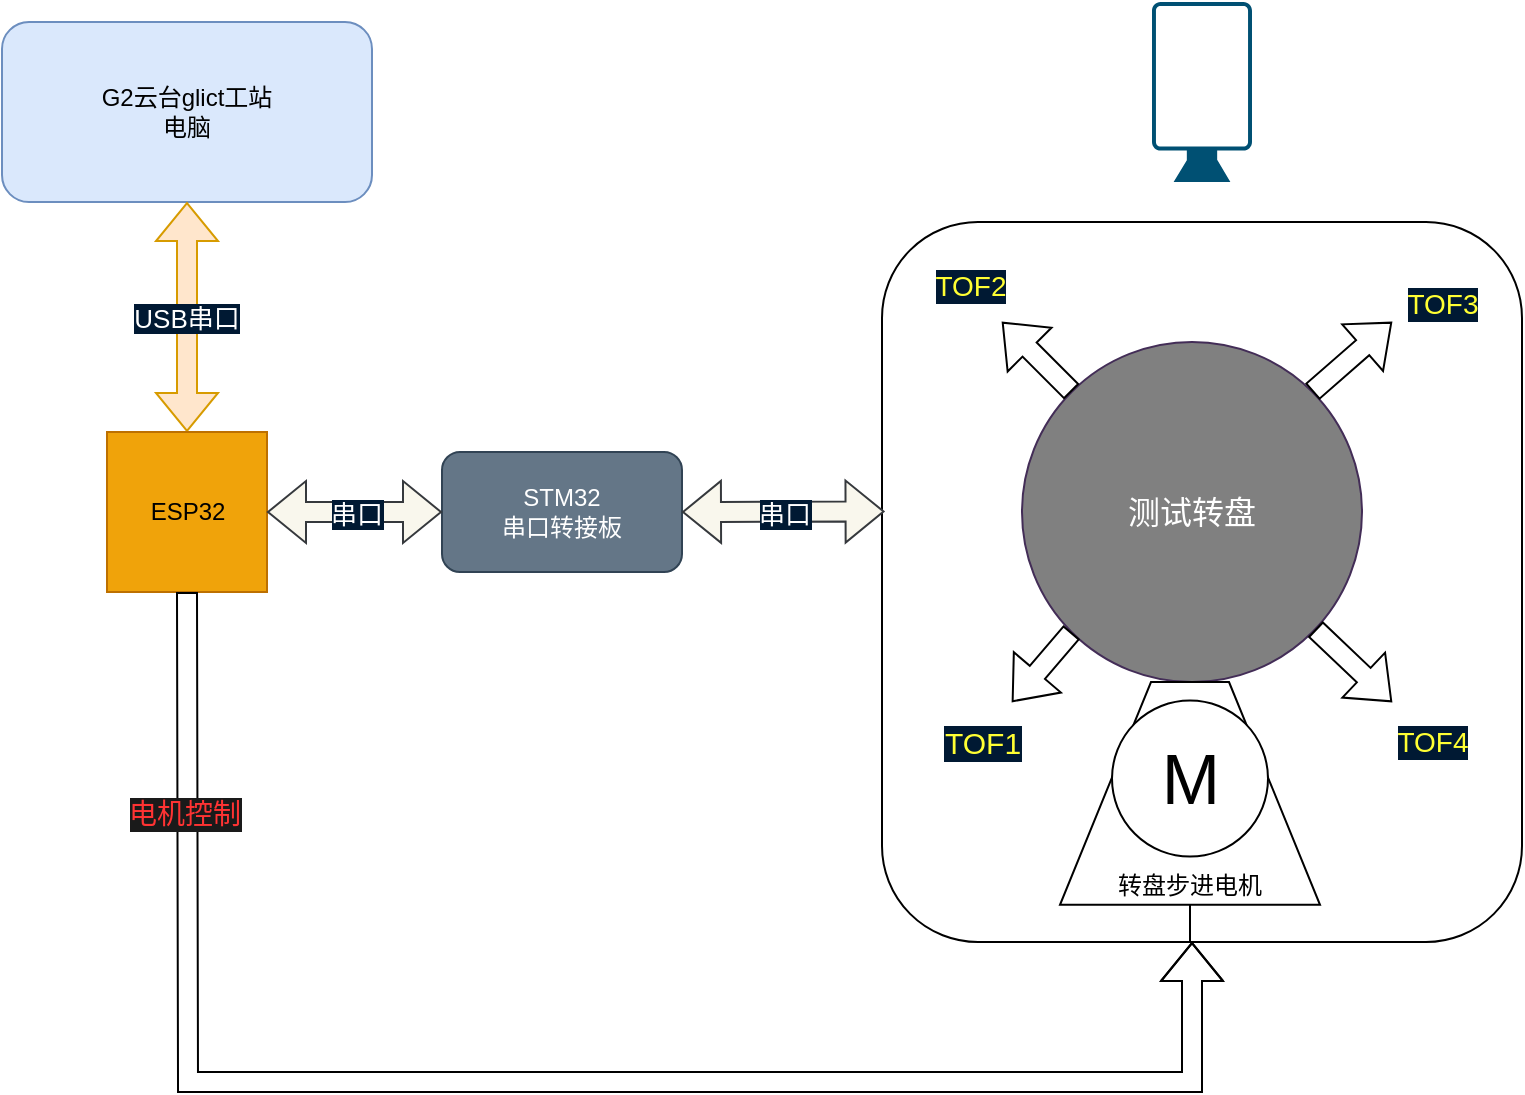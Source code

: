 <mxfile version="28.2.7">
  <diagram id="C5RBs43oDa-KdzZeNtuy" name="Page-1">
    <mxGraphModel dx="950" dy="521" grid="1" gridSize="10" guides="1" tooltips="1" connect="1" arrows="1" fold="1" page="1" pageScale="1" pageWidth="827" pageHeight="1169" math="0" shadow="0">
      <root>
        <mxCell id="WIyWlLk6GJQsqaUBKTNV-0" />
        <mxCell id="WIyWlLk6GJQsqaUBKTNV-1" parent="WIyWlLk6GJQsqaUBKTNV-0" />
        <mxCell id="6_Co9M0bwZ1HitSA6oAc-36" value="" style="rounded=1;whiteSpace=wrap;html=1;" vertex="1" parent="WIyWlLk6GJQsqaUBKTNV-1">
          <mxGeometry x="480" y="130" width="320" height="360" as="geometry" />
        </mxCell>
        <mxCell id="WIyWlLk6GJQsqaUBKTNV-3" value="G2云台glict工站&lt;div&gt;电脑&lt;/div&gt;" style="rounded=1;whiteSpace=wrap;html=1;fontSize=12;glass=0;strokeWidth=1;shadow=0;fillColor=#dae8fc;strokeColor=#6c8ebf;" parent="WIyWlLk6GJQsqaUBKTNV-1" vertex="1">
          <mxGeometry x="40" y="30" width="185" height="90" as="geometry" />
        </mxCell>
        <mxCell id="6_Co9M0bwZ1HitSA6oAc-6" value="" style="shape=flexArrow;endArrow=classic;startArrow=classic;html=1;rounded=0;entryX=0.5;entryY=1;entryDx=0;entryDy=0;exitX=0.5;exitY=0;exitDx=0;exitDy=0;fillColor=#ffe6cc;strokeColor=#d79b00;" edge="1" parent="WIyWlLk6GJQsqaUBKTNV-1" source="6_Co9M0bwZ1HitSA6oAc-8" target="WIyWlLk6GJQsqaUBKTNV-3">
          <mxGeometry width="100" height="100" relative="1" as="geometry">
            <mxPoint x="133" y="210" as="sourcePoint" />
            <mxPoint x="290" y="240" as="targetPoint" />
          </mxGeometry>
        </mxCell>
        <mxCell id="6_Co9M0bwZ1HitSA6oAc-7" value="USB串口" style="edgeLabel;html=1;align=center;verticalAlign=middle;resizable=0;points=[];fontColor=#FFFFFF;labelBackgroundColor=#001933;fontSize=13;" vertex="1" connectable="0" parent="6_Co9M0bwZ1HitSA6oAc-6">
          <mxGeometry x="-0.003" y="1" relative="1" as="geometry">
            <mxPoint as="offset" />
          </mxGeometry>
        </mxCell>
        <mxCell id="6_Co9M0bwZ1HitSA6oAc-8" value="ESP32" style="whiteSpace=wrap;html=1;aspect=fixed;fillColor=#f0a30a;strokeColor=#BD7000;fontColor=#000000;" vertex="1" parent="WIyWlLk6GJQsqaUBKTNV-1">
          <mxGeometry x="92.5" y="235" width="80" height="80" as="geometry" />
        </mxCell>
        <mxCell id="6_Co9M0bwZ1HitSA6oAc-9" value="&lt;font style=&quot;font-size: 16px;&quot;&gt;测试转盘&lt;/font&gt;" style="ellipse;whiteSpace=wrap;html=1;aspect=fixed;fillColor=#808080;fontColor=#ffffff;strokeColor=#432D57;" vertex="1" parent="WIyWlLk6GJQsqaUBKTNV-1">
          <mxGeometry x="550" y="190" width="170" height="170" as="geometry" />
        </mxCell>
        <mxCell id="6_Co9M0bwZ1HitSA6oAc-12" value="" style="group;fontSize=14;" vertex="1" connectable="0" parent="WIyWlLk6GJQsqaUBKTNV-1">
          <mxGeometry x="569" y="360" width="130" height="130" as="geometry" />
        </mxCell>
        <mxCell id="6_Co9M0bwZ1HitSA6oAc-11" value="" style="verticalLabelPosition=bottom;align=center;dashed=0;html=1;verticalAlign=top;shape=mxgraph.pid.engines.turbine;direction=south;" vertex="1" parent="6_Co9M0bwZ1HitSA6oAc-12">
          <mxGeometry width="130" height="130" as="geometry" />
        </mxCell>
        <mxCell id="6_Co9M0bwZ1HitSA6oAc-10" value="M" style="verticalLabelPosition=middle;shadow=0;dashed=0;align=center;html=1;verticalAlign=middle;strokeWidth=1;shape=ellipse;aspect=fixed;fontSize=35;" vertex="1" parent="6_Co9M0bwZ1HitSA6oAc-12">
          <mxGeometry x="26" y="9.286" width="78" height="78" as="geometry" />
        </mxCell>
        <mxCell id="6_Co9M0bwZ1HitSA6oAc-24" value="转盘步进电机" style="text;html=1;whiteSpace=wrap;strokeColor=none;fillColor=none;align=center;verticalAlign=middle;rounded=0;" vertex="1" parent="6_Co9M0bwZ1HitSA6oAc-12">
          <mxGeometry x="25" y="87.29" width="80" height="30" as="geometry" />
        </mxCell>
        <mxCell id="6_Co9M0bwZ1HitSA6oAc-15" value="" style="shape=flexArrow;endArrow=classic;html=1;rounded=0;exitX=0;exitY=1;exitDx=0;exitDy=0;" edge="1" parent="WIyWlLk6GJQsqaUBKTNV-1" source="6_Co9M0bwZ1HitSA6oAc-9">
          <mxGeometry width="50" height="50" relative="1" as="geometry">
            <mxPoint x="435" y="310" as="sourcePoint" />
            <mxPoint x="545" y="370" as="targetPoint" />
          </mxGeometry>
        </mxCell>
        <mxCell id="6_Co9M0bwZ1HitSA6oAc-16" value="TOF1" style="edgeLabel;html=1;align=center;verticalAlign=middle;resizable=0;points=[];fontSize=15;fontColor=#FFFF33;labelBackgroundColor=#001933;" vertex="1" connectable="0" parent="6_Co9M0bwZ1HitSA6oAc-15">
          <mxGeometry x="0.578" y="1" relative="1" as="geometry">
            <mxPoint x="-22" y="26" as="offset" />
          </mxGeometry>
        </mxCell>
        <mxCell id="6_Co9M0bwZ1HitSA6oAc-18" value="" style="shape=flexArrow;endArrow=classic;html=1;rounded=0;exitX=0;exitY=0;exitDx=0;exitDy=0;" edge="1" parent="WIyWlLk6GJQsqaUBKTNV-1" source="6_Co9M0bwZ1HitSA6oAc-9">
          <mxGeometry width="50" height="50" relative="1" as="geometry">
            <mxPoint x="525" y="270" as="sourcePoint" />
            <mxPoint x="540" y="180" as="targetPoint" />
          </mxGeometry>
        </mxCell>
        <mxCell id="6_Co9M0bwZ1HitSA6oAc-19" value="TOF2" style="edgeLabel;html=1;align=center;verticalAlign=middle;resizable=0;points=[];labelBackgroundColor=#001933;fontColor=#FFFF33;fontSize=14;" vertex="1" connectable="0" parent="6_Co9M0bwZ1HitSA6oAc-18">
          <mxGeometry x="0.578" y="1" relative="1" as="geometry">
            <mxPoint x="-23" y="-26" as="offset" />
          </mxGeometry>
        </mxCell>
        <mxCell id="6_Co9M0bwZ1HitSA6oAc-20" value="" style="shape=flexArrow;endArrow=classic;html=1;rounded=0;" edge="1" parent="WIyWlLk6GJQsqaUBKTNV-1" source="6_Co9M0bwZ1HitSA6oAc-9">
          <mxGeometry width="50" height="50" relative="1" as="geometry">
            <mxPoint x="775" y="325" as="sourcePoint" />
            <mxPoint x="735" y="370" as="targetPoint" />
          </mxGeometry>
        </mxCell>
        <mxCell id="6_Co9M0bwZ1HitSA6oAc-21" value="TOF4" style="edgeLabel;html=1;align=center;verticalAlign=middle;resizable=0;points=[];labelBackgroundColor=#001933;fontColor=#FFFF33;fontSize=14;" vertex="1" connectable="0" parent="6_Co9M0bwZ1HitSA6oAc-20">
          <mxGeometry x="0.578" y="1" relative="1" as="geometry">
            <mxPoint x="27" y="28" as="offset" />
          </mxGeometry>
        </mxCell>
        <mxCell id="6_Co9M0bwZ1HitSA6oAc-22" value="" style="shape=flexArrow;endArrow=classic;html=1;rounded=0;exitX=1;exitY=0;exitDx=0;exitDy=0;" edge="1" parent="WIyWlLk6GJQsqaUBKTNV-1" source="6_Co9M0bwZ1HitSA6oAc-9">
          <mxGeometry width="50" height="50" relative="1" as="geometry">
            <mxPoint x="775" y="205" as="sourcePoint" />
            <mxPoint x="735" y="180" as="targetPoint" />
          </mxGeometry>
        </mxCell>
        <mxCell id="6_Co9M0bwZ1HitSA6oAc-23" value="TOF3" style="edgeLabel;html=1;align=center;verticalAlign=middle;resizable=0;points=[];labelBackgroundColor=#001933;fontSize=14;fontColor=#FFFF33;" vertex="1" connectable="0" parent="6_Co9M0bwZ1HitSA6oAc-22">
          <mxGeometry x="0.578" y="1" relative="1" as="geometry">
            <mxPoint x="34" y="-16" as="offset" />
          </mxGeometry>
        </mxCell>
        <mxCell id="6_Co9M0bwZ1HitSA6oAc-25" value="STM32&lt;div&gt;串口转接板&lt;/div&gt;" style="rounded=1;whiteSpace=wrap;html=1;fillColor=#647687;fontColor=#ffffff;strokeColor=#314354;" vertex="1" parent="WIyWlLk6GJQsqaUBKTNV-1">
          <mxGeometry x="260" y="245" width="120" height="60" as="geometry" />
        </mxCell>
        <mxCell id="6_Co9M0bwZ1HitSA6oAc-27" value="" style="shape=flexArrow;endArrow=classic;startArrow=classic;html=1;rounded=0;entryX=1;entryY=0.5;entryDx=0;entryDy=0;exitX=0;exitY=0.5;exitDx=0;exitDy=0;fillColor=#f9f7ed;strokeColor=#36393d;" edge="1" parent="WIyWlLk6GJQsqaUBKTNV-1" source="6_Co9M0bwZ1HitSA6oAc-25" target="6_Co9M0bwZ1HitSA6oAc-8">
          <mxGeometry width="100" height="100" relative="1" as="geometry">
            <mxPoint x="210" y="315" as="sourcePoint" />
            <mxPoint x="210" y="200" as="targetPoint" />
          </mxGeometry>
        </mxCell>
        <mxCell id="6_Co9M0bwZ1HitSA6oAc-28" value="串口" style="edgeLabel;html=1;align=center;verticalAlign=middle;resizable=0;points=[];fontColor=#FFFFFF;labelBackgroundColor=#001933;fontSize=13;" vertex="1" connectable="0" parent="6_Co9M0bwZ1HitSA6oAc-27">
          <mxGeometry x="-0.003" y="1" relative="1" as="geometry">
            <mxPoint as="offset" />
          </mxGeometry>
        </mxCell>
        <mxCell id="6_Co9M0bwZ1HitSA6oAc-30" value="" style="shape=flexArrow;endArrow=classic;startArrow=classic;html=1;rounded=0;entryX=1;entryY=0.5;entryDx=0;entryDy=0;fillColor=#f9f7ed;strokeColor=#36393d;exitX=0.004;exitY=0.402;exitDx=0;exitDy=0;exitPerimeter=0;" edge="1" parent="WIyWlLk6GJQsqaUBKTNV-1" source="6_Co9M0bwZ1HitSA6oAc-36" target="6_Co9M0bwZ1HitSA6oAc-25">
          <mxGeometry width="100" height="100" relative="1" as="geometry">
            <mxPoint x="390" y="410" as="sourcePoint" />
            <mxPoint x="240" y="220" as="targetPoint" />
          </mxGeometry>
        </mxCell>
        <mxCell id="6_Co9M0bwZ1HitSA6oAc-31" value="&lt;div&gt;&lt;span style=&quot;background-color: light-dark(rgb(0, 25, 51), rgb(201, 222, 245)); color: light-dark(rgb(255, 255, 255), rgb(18, 18, 18));&quot;&gt;串口&lt;/span&gt;&lt;/div&gt;" style="edgeLabel;html=1;align=center;verticalAlign=middle;resizable=0;points=[];fontColor=#FFFFFF;labelBackgroundColor=#001933;fontSize=13;" vertex="1" connectable="0" parent="6_Co9M0bwZ1HitSA6oAc-30">
          <mxGeometry x="-0.003" y="1" relative="1" as="geometry">
            <mxPoint as="offset" />
          </mxGeometry>
        </mxCell>
        <mxCell id="6_Co9M0bwZ1HitSA6oAc-35" value="" style="points=[[0,0.5,0],[0.19,0.02,0],[0.59,0,0],[0.985,0.02,0],[1,0.5,0],[0.985,0.98,0],[0.59,1,0],[0.19,0.98,0]];verticalLabelPosition=bottom;sketch=0;html=1;verticalAlign=top;aspect=fixed;align=center;pointerEvents=1;shape=mxgraph.cisco19.camera;fillColor=#005073;strokeColor=none;direction=north;" vertex="1" parent="WIyWlLk6GJQsqaUBKTNV-1">
          <mxGeometry x="615" y="20" width="50" height="90" as="geometry" />
        </mxCell>
        <mxCell id="6_Co9M0bwZ1HitSA6oAc-13" value="" style="shape=flexArrow;endArrow=classic;html=1;rounded=0;exitX=0.5;exitY=1;exitDx=0;exitDy=0;fontSize=14;" edge="1" parent="WIyWlLk6GJQsqaUBKTNV-1" source="6_Co9M0bwZ1HitSA6oAc-8">
          <mxGeometry width="50" height="50" relative="1" as="geometry">
            <mxPoint x="132.5" y="360" as="sourcePoint" />
            <mxPoint x="635" y="490" as="targetPoint" />
            <Array as="points">
              <mxPoint x="133" y="560" />
              <mxPoint x="465" y="560" />
              <mxPoint x="635" y="560" />
            </Array>
          </mxGeometry>
        </mxCell>
        <mxCell id="6_Co9M0bwZ1HitSA6oAc-14" value="电机控制" style="edgeLabel;html=1;align=center;verticalAlign=middle;resizable=0;points=[];fontColor=#FF3333;labelBackgroundColor=#1A1A1A;fontSize=14;" vertex="1" connectable="0" parent="6_Co9M0bwZ1HitSA6oAc-13">
          <mxGeometry x="-0.767" y="-2" relative="1" as="geometry">
            <mxPoint y="16" as="offset" />
          </mxGeometry>
        </mxCell>
      </root>
    </mxGraphModel>
  </diagram>
</mxfile>
